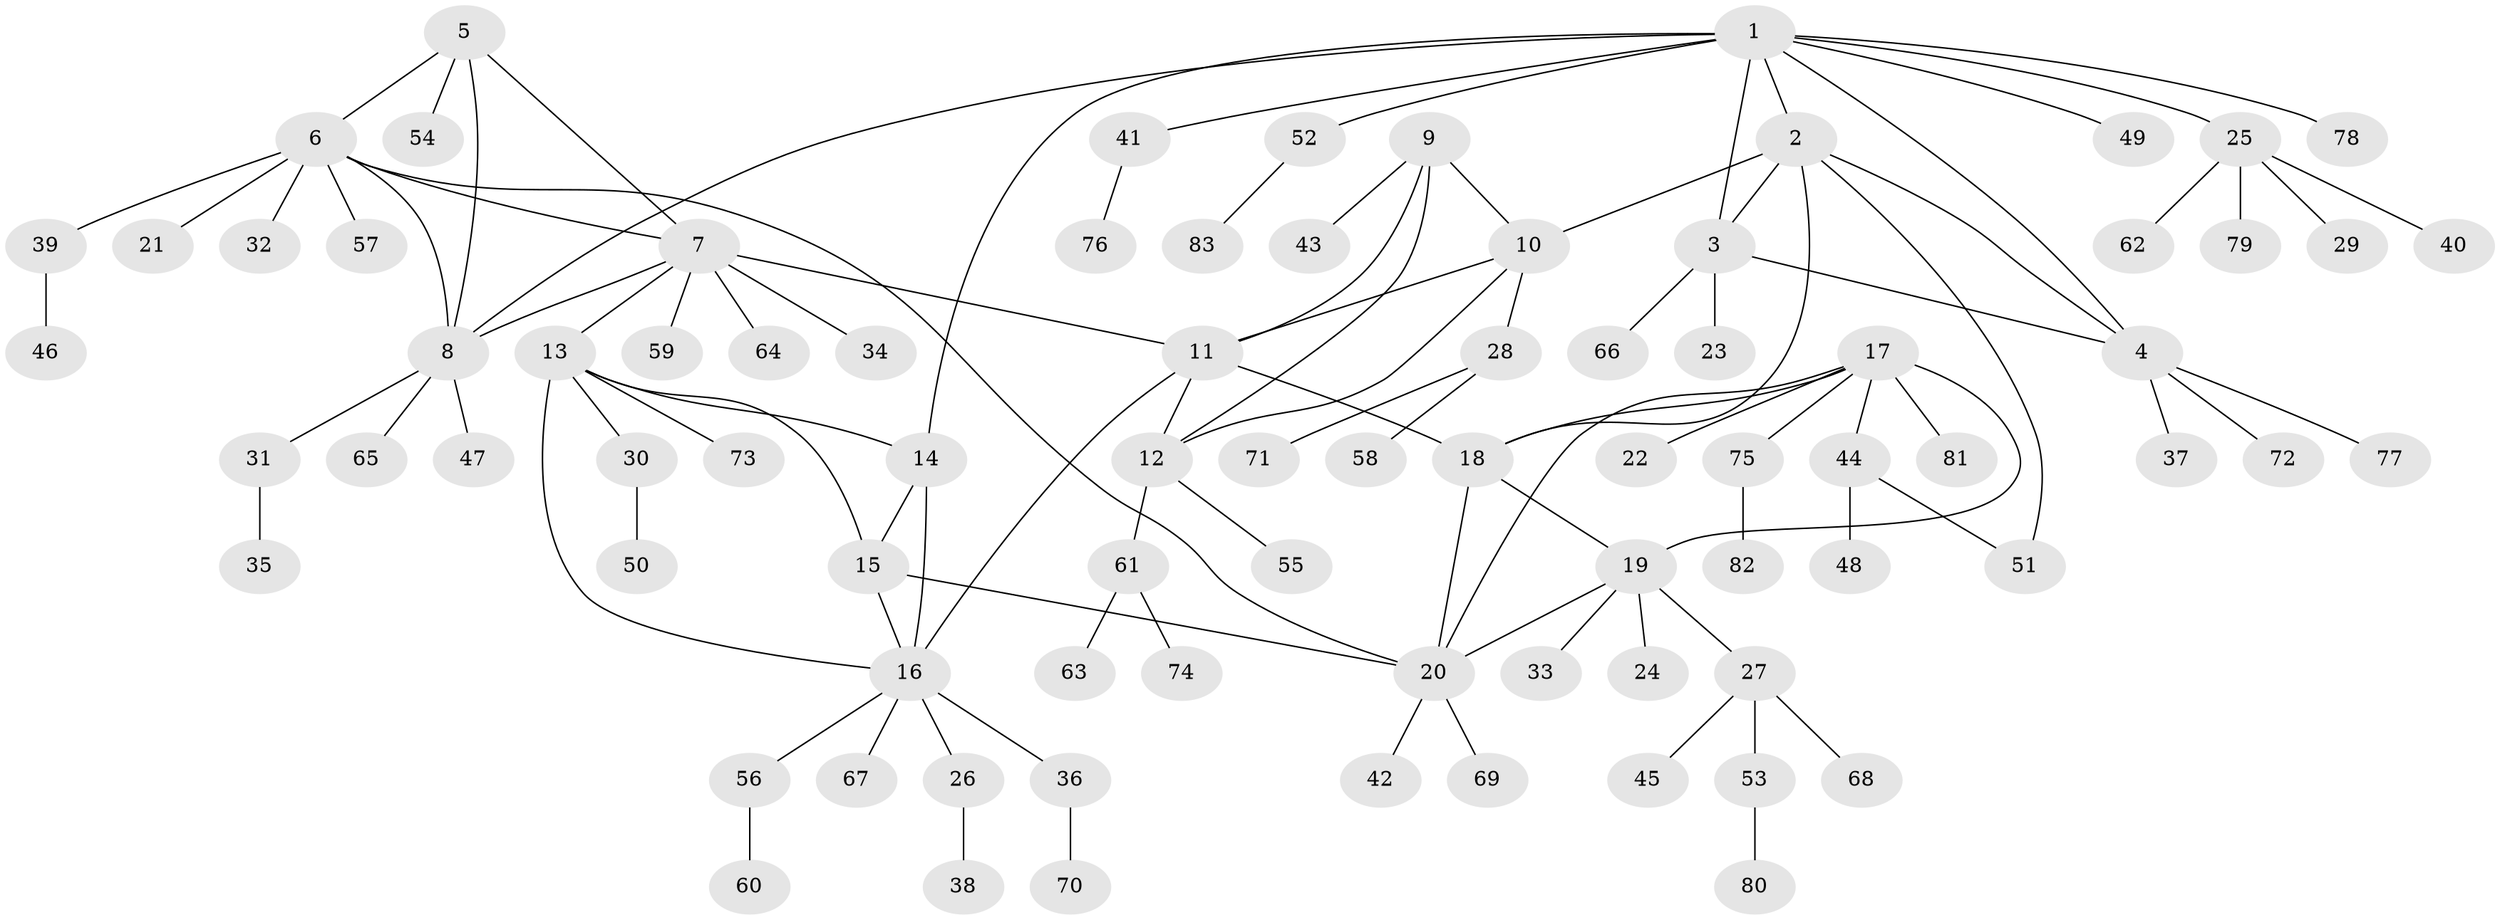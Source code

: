 // coarse degree distribution, {10: 0.017241379310344827, 6: 0.06896551724137931, 5: 0.06896551724137931, 3: 0.034482758620689655, 8: 0.034482758620689655, 7: 0.034482758620689655, 2: 0.10344827586206896, 4: 0.017241379310344827, 1: 0.6206896551724138}
// Generated by graph-tools (version 1.1) at 2025/19/03/04/25 18:19:39]
// undirected, 83 vertices, 104 edges
graph export_dot {
graph [start="1"]
  node [color=gray90,style=filled];
  1;
  2;
  3;
  4;
  5;
  6;
  7;
  8;
  9;
  10;
  11;
  12;
  13;
  14;
  15;
  16;
  17;
  18;
  19;
  20;
  21;
  22;
  23;
  24;
  25;
  26;
  27;
  28;
  29;
  30;
  31;
  32;
  33;
  34;
  35;
  36;
  37;
  38;
  39;
  40;
  41;
  42;
  43;
  44;
  45;
  46;
  47;
  48;
  49;
  50;
  51;
  52;
  53;
  54;
  55;
  56;
  57;
  58;
  59;
  60;
  61;
  62;
  63;
  64;
  65;
  66;
  67;
  68;
  69;
  70;
  71;
  72;
  73;
  74;
  75;
  76;
  77;
  78;
  79;
  80;
  81;
  82;
  83;
  1 -- 2;
  1 -- 3;
  1 -- 4;
  1 -- 8;
  1 -- 14;
  1 -- 25;
  1 -- 41;
  1 -- 49;
  1 -- 52;
  1 -- 78;
  2 -- 3;
  2 -- 4;
  2 -- 10;
  2 -- 18;
  2 -- 51;
  3 -- 4;
  3 -- 23;
  3 -- 66;
  4 -- 37;
  4 -- 72;
  4 -- 77;
  5 -- 6;
  5 -- 7;
  5 -- 8;
  5 -- 54;
  6 -- 7;
  6 -- 8;
  6 -- 20;
  6 -- 21;
  6 -- 32;
  6 -- 39;
  6 -- 57;
  7 -- 8;
  7 -- 11;
  7 -- 13;
  7 -- 34;
  7 -- 59;
  7 -- 64;
  8 -- 31;
  8 -- 47;
  8 -- 65;
  9 -- 10;
  9 -- 11;
  9 -- 12;
  9 -- 43;
  10 -- 11;
  10 -- 12;
  10 -- 28;
  11 -- 12;
  11 -- 16;
  11 -- 18;
  12 -- 55;
  12 -- 61;
  13 -- 14;
  13 -- 15;
  13 -- 16;
  13 -- 30;
  13 -- 73;
  14 -- 15;
  14 -- 16;
  15 -- 16;
  15 -- 20;
  16 -- 26;
  16 -- 36;
  16 -- 56;
  16 -- 67;
  17 -- 18;
  17 -- 19;
  17 -- 20;
  17 -- 22;
  17 -- 44;
  17 -- 75;
  17 -- 81;
  18 -- 19;
  18 -- 20;
  19 -- 20;
  19 -- 24;
  19 -- 27;
  19 -- 33;
  20 -- 42;
  20 -- 69;
  25 -- 29;
  25 -- 40;
  25 -- 62;
  25 -- 79;
  26 -- 38;
  27 -- 45;
  27 -- 53;
  27 -- 68;
  28 -- 58;
  28 -- 71;
  30 -- 50;
  31 -- 35;
  36 -- 70;
  39 -- 46;
  41 -- 76;
  44 -- 48;
  44 -- 51;
  52 -- 83;
  53 -- 80;
  56 -- 60;
  61 -- 63;
  61 -- 74;
  75 -- 82;
}
